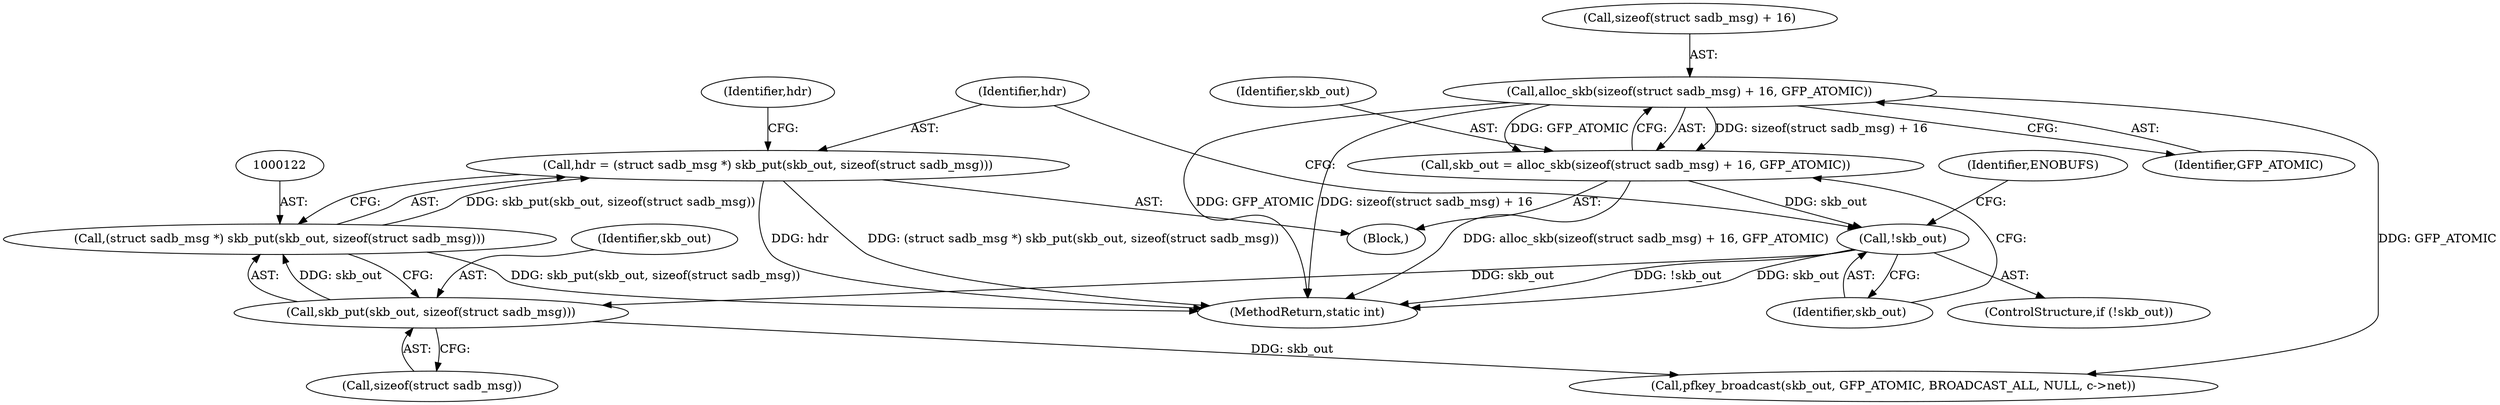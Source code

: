 digraph "0_linux_a5cc68f3d63306d0d288f31edfc2ae6ef8ecd887@pointer" {
"1000119" [label="(Call,hdr = (struct sadb_msg *) skb_put(skb_out, sizeof(struct sadb_msg)))"];
"1000121" [label="(Call,(struct sadb_msg *) skb_put(skb_out, sizeof(struct sadb_msg)))"];
"1000123" [label="(Call,skb_put(skb_out, sizeof(struct sadb_msg)))"];
"1000114" [label="(Call,!skb_out)"];
"1000105" [label="(Call,skb_out = alloc_skb(sizeof(struct sadb_msg) + 16, GFP_ATOMIC))"];
"1000107" [label="(Call,alloc_skb(sizeof(struct sadb_msg) + 16, GFP_ATOMIC))"];
"1000115" [label="(Identifier,skb_out)"];
"1000124" [label="(Identifier,skb_out)"];
"1000129" [label="(Identifier,hdr)"];
"1000108" [label="(Call,sizeof(struct sadb_msg) + 16)"];
"1000118" [label="(Identifier,ENOBUFS)"];
"1000114" [label="(Call,!skb_out)"];
"1000107" [label="(Call,alloc_skb(sizeof(struct sadb_msg) + 16, GFP_ATOMIC))"];
"1000187" [label="(MethodReturn,static int)"];
"1000125" [label="(Call,sizeof(struct sadb_msg))"];
"1000112" [label="(Identifier,GFP_ATOMIC)"];
"1000105" [label="(Call,skb_out = alloc_skb(sizeof(struct sadb_msg) + 16, GFP_ATOMIC))"];
"1000113" [label="(ControlStructure,if (!skb_out))"];
"1000120" [label="(Identifier,hdr)"];
"1000106" [label="(Identifier,skb_out)"];
"1000102" [label="(Block,)"];
"1000119" [label="(Call,hdr = (struct sadb_msg *) skb_put(skb_out, sizeof(struct sadb_msg)))"];
"1000121" [label="(Call,(struct sadb_msg *) skb_put(skb_out, sizeof(struct sadb_msg)))"];
"1000177" [label="(Call,pfkey_broadcast(skb_out, GFP_ATOMIC, BROADCAST_ALL, NULL, c->net))"];
"1000123" [label="(Call,skb_put(skb_out, sizeof(struct sadb_msg)))"];
"1000119" -> "1000102"  [label="AST: "];
"1000119" -> "1000121"  [label="CFG: "];
"1000120" -> "1000119"  [label="AST: "];
"1000121" -> "1000119"  [label="AST: "];
"1000129" -> "1000119"  [label="CFG: "];
"1000119" -> "1000187"  [label="DDG: (struct sadb_msg *) skb_put(skb_out, sizeof(struct sadb_msg))"];
"1000119" -> "1000187"  [label="DDG: hdr"];
"1000121" -> "1000119"  [label="DDG: skb_put(skb_out, sizeof(struct sadb_msg))"];
"1000121" -> "1000123"  [label="CFG: "];
"1000122" -> "1000121"  [label="AST: "];
"1000123" -> "1000121"  [label="AST: "];
"1000121" -> "1000187"  [label="DDG: skb_put(skb_out, sizeof(struct sadb_msg))"];
"1000123" -> "1000121"  [label="DDG: skb_out"];
"1000123" -> "1000125"  [label="CFG: "];
"1000124" -> "1000123"  [label="AST: "];
"1000125" -> "1000123"  [label="AST: "];
"1000114" -> "1000123"  [label="DDG: skb_out"];
"1000123" -> "1000177"  [label="DDG: skb_out"];
"1000114" -> "1000113"  [label="AST: "];
"1000114" -> "1000115"  [label="CFG: "];
"1000115" -> "1000114"  [label="AST: "];
"1000118" -> "1000114"  [label="CFG: "];
"1000120" -> "1000114"  [label="CFG: "];
"1000114" -> "1000187"  [label="DDG: !skb_out"];
"1000114" -> "1000187"  [label="DDG: skb_out"];
"1000105" -> "1000114"  [label="DDG: skb_out"];
"1000105" -> "1000102"  [label="AST: "];
"1000105" -> "1000107"  [label="CFG: "];
"1000106" -> "1000105"  [label="AST: "];
"1000107" -> "1000105"  [label="AST: "];
"1000115" -> "1000105"  [label="CFG: "];
"1000105" -> "1000187"  [label="DDG: alloc_skb(sizeof(struct sadb_msg) + 16, GFP_ATOMIC)"];
"1000107" -> "1000105"  [label="DDG: sizeof(struct sadb_msg) + 16"];
"1000107" -> "1000105"  [label="DDG: GFP_ATOMIC"];
"1000107" -> "1000112"  [label="CFG: "];
"1000108" -> "1000107"  [label="AST: "];
"1000112" -> "1000107"  [label="AST: "];
"1000107" -> "1000187"  [label="DDG: sizeof(struct sadb_msg) + 16"];
"1000107" -> "1000187"  [label="DDG: GFP_ATOMIC"];
"1000107" -> "1000177"  [label="DDG: GFP_ATOMIC"];
}
